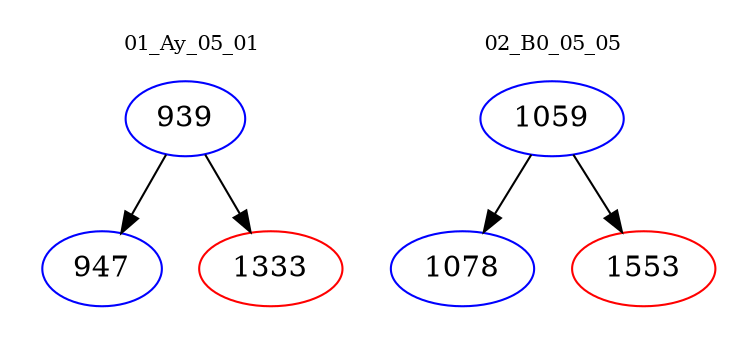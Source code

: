 digraph{
subgraph cluster_0 {
color = white
label = "01_Ay_05_01";
fontsize=10;
T0_939 [label="939", color="blue"]
T0_939 -> T0_947 [color="black"]
T0_947 [label="947", color="blue"]
T0_939 -> T0_1333 [color="black"]
T0_1333 [label="1333", color="red"]
}
subgraph cluster_1 {
color = white
label = "02_B0_05_05";
fontsize=10;
T1_1059 [label="1059", color="blue"]
T1_1059 -> T1_1078 [color="black"]
T1_1078 [label="1078", color="blue"]
T1_1059 -> T1_1553 [color="black"]
T1_1553 [label="1553", color="red"]
}
}
